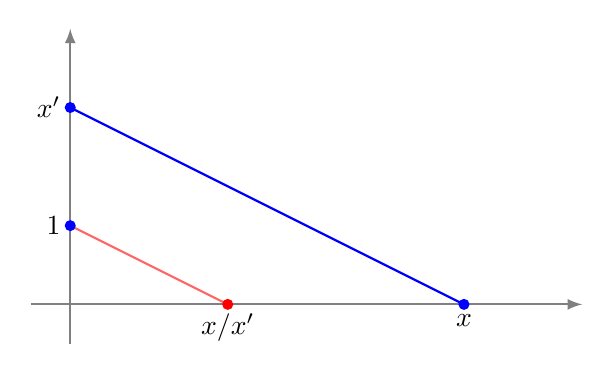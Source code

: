 \begin{tikzpicture}
  %    \draw[lightgray] (-2,-2) grid (4,3);

       \draw[->,>=latex,thick,gray] (-0.5,0)--(6.5,0);
       \draw[->,>=latex,thick,gray] (0,-0.5)--(0,3.5);

       \draw[red!60,thick] (0,1)--(2,0);
       \draw[blue,thick] (0,2.5)--(5,0);

       \fill[blue] (0,1) circle(2pt);
       \fill [red](2,0) circle(2pt);
       \fill[blue] (0,2.5) circle(2pt);
       \fill[blue] (5,0) circle (2pt);

 %       \node at (0,-1) [below] {$\pi r^2$}; 
       \node at (0,1) [left] {$1$}; 
       \node at (2,0) [below] {${x}/{x'}$}; 
       \node at (0,2.5) [left] {$x'$}; 
       \node at (5,0) [below] {$x$}; 
\end{tikzpicture}
